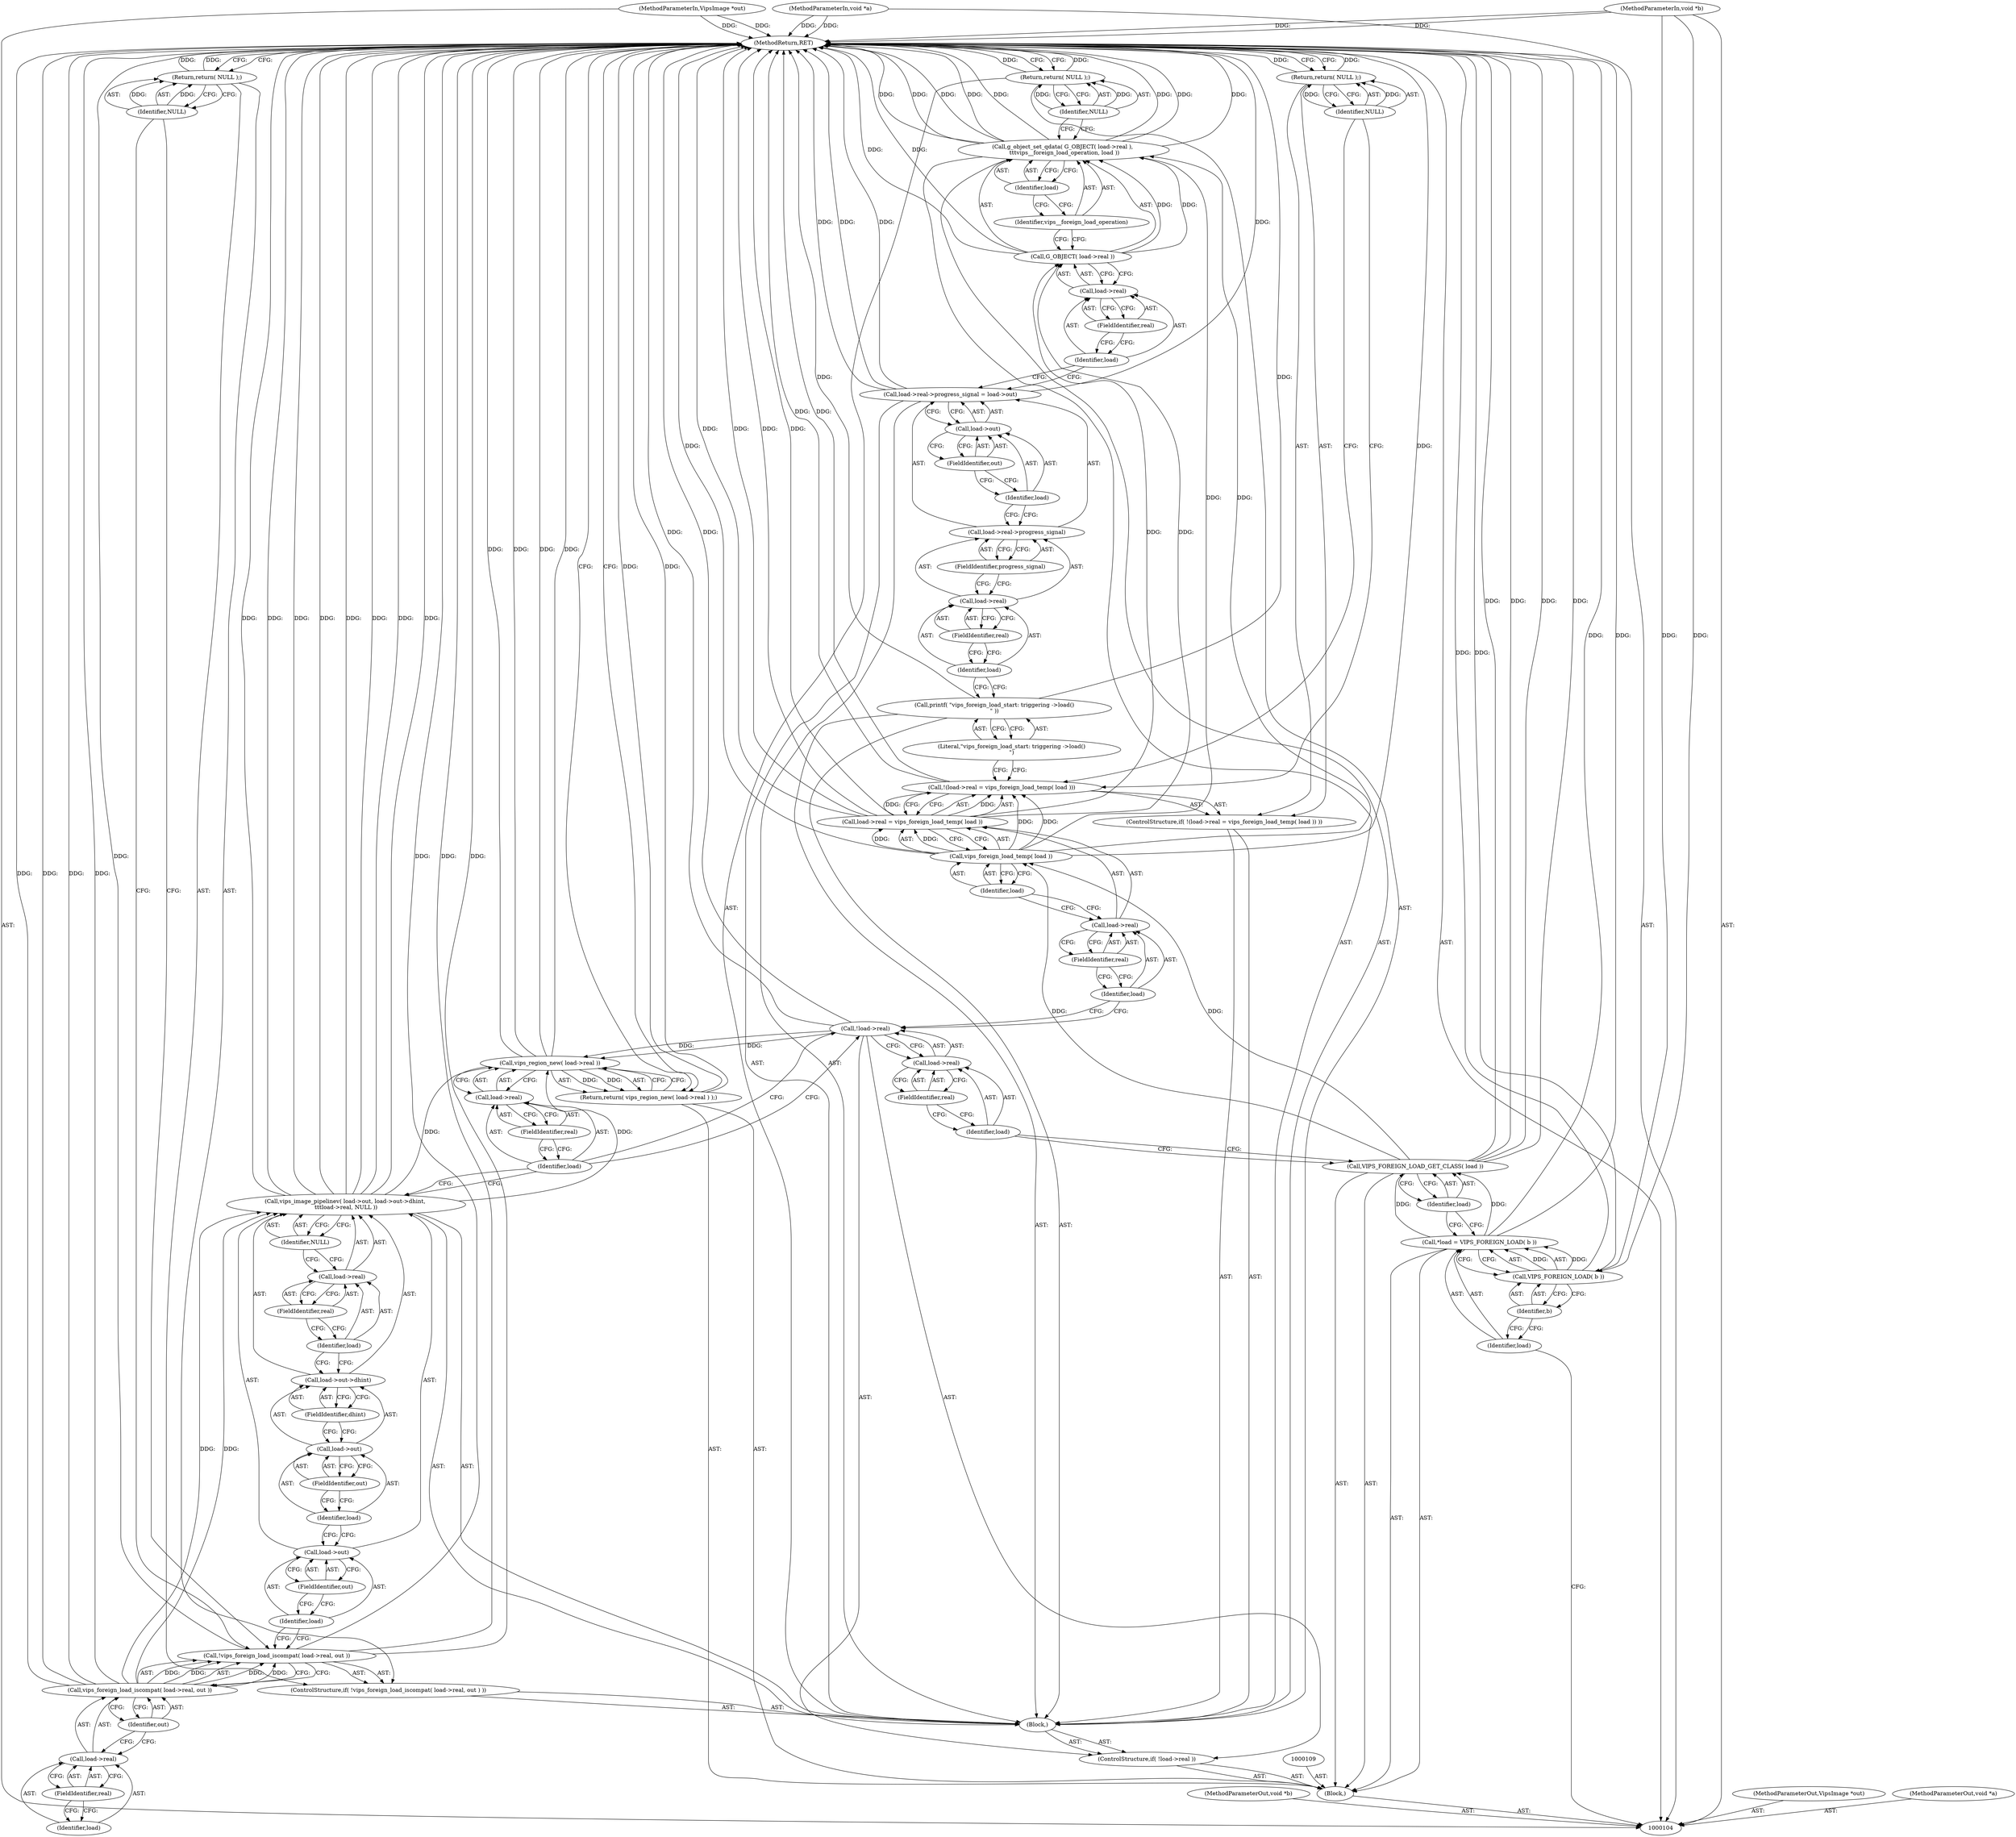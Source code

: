 digraph "1_libvips_20d840e6da15c1574b3ed998bc92f91d1e36c2a5" {
"1000179" [label="(MethodReturn,RET)"];
"1000105" [label="(MethodParameterIn,VipsImage *out)"];
"1000244" [label="(MethodParameterOut,VipsImage *out)"];
"1000106" [label="(MethodParameterIn,void *a)"];
"1000245" [label="(MethodParameterOut,void *a)"];
"1000107" [label="(MethodParameterIn,void *b)"];
"1000246" [label="(MethodParameterOut,void *b)"];
"1000133" [label="(Literal,\"vips_foreign_load_start: triggering ->load()\n\")"];
"1000132" [label="(Call,printf( \"vips_foreign_load_start: triggering ->load()\n\" ))"];
"1000108" [label="(Block,)"];
"1000139" [label="(FieldIdentifier,progress_signal)"];
"1000134" [label="(Call,load->real->progress_signal = load->out)"];
"1000135" [label="(Call,load->real->progress_signal)"];
"1000136" [label="(Call,load->real)"];
"1000137" [label="(Identifier,load)"];
"1000140" [label="(Call,load->out)"];
"1000141" [label="(Identifier,load)"];
"1000142" [label="(FieldIdentifier,out)"];
"1000138" [label="(FieldIdentifier,real)"];
"1000144" [label="(Call,G_OBJECT( load->real ))"];
"1000143" [label="(Call,g_object_set_qdata( G_OBJECT( load->real ), \n \t\t\tvips__foreign_load_operation, load ))"];
"1000145" [label="(Call,load->real)"];
"1000146" [label="(Identifier,load)"];
"1000147" [label="(FieldIdentifier,real)"];
"1000149" [label="(Identifier,load)"];
"1000148" [label="(Identifier,vips__foreign_load_operation)"];
"1000110" [label="(Call,*load = VIPS_FOREIGN_LOAD( b ))"];
"1000111" [label="(Identifier,load)"];
"1000112" [label="(Call,VIPS_FOREIGN_LOAD( b ))"];
"1000113" [label="(Identifier,b)"];
"1000151" [label="(Identifier,NULL)"];
"1000150" [label="(Return,return( NULL );)"];
"1000152" [label="(ControlStructure,if( !vips_foreign_load_iscompat( load->real, out ) ))"];
"1000155" [label="(Call,load->real)"];
"1000156" [label="(Identifier,load)"];
"1000157" [label="(FieldIdentifier,real)"];
"1000158" [label="(Identifier,out)"];
"1000153" [label="(Call,!vips_foreign_load_iscompat( load->real, out ))"];
"1000154" [label="(Call,vips_foreign_load_iscompat( load->real, out ))"];
"1000114" [label="(Call,VIPS_FOREIGN_LOAD_GET_CLASS( load ))"];
"1000115" [label="(Identifier,load)"];
"1000160" [label="(Identifier,NULL)"];
"1000159" [label="(Return,return( NULL );)"];
"1000161" [label="(Call,vips_image_pipelinev( load->out, load->out->dhint, \n\t\t\tload->real, NULL ))"];
"1000162" [label="(Call,load->out)"];
"1000163" [label="(Identifier,load)"];
"1000164" [label="(FieldIdentifier,out)"];
"1000165" [label="(Call,load->out->dhint)"];
"1000166" [label="(Call,load->out)"];
"1000167" [label="(Identifier,load)"];
"1000168" [label="(FieldIdentifier,out)"];
"1000169" [label="(FieldIdentifier,dhint)"];
"1000173" [label="(Identifier,NULL)"];
"1000170" [label="(Call,load->real)"];
"1000171" [label="(Identifier,load)"];
"1000172" [label="(FieldIdentifier,real)"];
"1000174" [label="(Return,return( vips_region_new( load->real ) );)"];
"1000176" [label="(Call,load->real)"];
"1000177" [label="(Identifier,load)"];
"1000178" [label="(FieldIdentifier,real)"];
"1000175" [label="(Call,vips_region_new( load->real ))"];
"1000120" [label="(FieldIdentifier,real)"];
"1000116" [label="(ControlStructure,if( !load->real ))"];
"1000121" [label="(Block,)"];
"1000117" [label="(Call,!load->real)"];
"1000118" [label="(Call,load->real)"];
"1000119" [label="(Identifier,load)"];
"1000127" [label="(FieldIdentifier,real)"];
"1000128" [label="(Call,vips_foreign_load_temp( load ))"];
"1000122" [label="(ControlStructure,if( !(load->real = vips_foreign_load_temp( load )) ))"];
"1000129" [label="(Identifier,load)"];
"1000123" [label="(Call,!(load->real = vips_foreign_load_temp( load )))"];
"1000124" [label="(Call,load->real = vips_foreign_load_temp( load ))"];
"1000125" [label="(Call,load->real)"];
"1000126" [label="(Identifier,load)"];
"1000131" [label="(Identifier,NULL)"];
"1000130" [label="(Return,return( NULL );)"];
"1000179" -> "1000104"  [label="AST: "];
"1000179" -> "1000130"  [label="CFG: "];
"1000179" -> "1000150"  [label="CFG: "];
"1000179" -> "1000159"  [label="CFG: "];
"1000179" -> "1000174"  [label="CFG: "];
"1000117" -> "1000179"  [label="DDG: "];
"1000124" -> "1000179"  [label="DDG: "];
"1000124" -> "1000179"  [label="DDG: "];
"1000107" -> "1000179"  [label="DDG: "];
"1000105" -> "1000179"  [label="DDG: "];
"1000114" -> "1000179"  [label="DDG: "];
"1000114" -> "1000179"  [label="DDG: "];
"1000134" -> "1000179"  [label="DDG: "];
"1000134" -> "1000179"  [label="DDG: "];
"1000153" -> "1000179"  [label="DDG: "];
"1000153" -> "1000179"  [label="DDG: "];
"1000110" -> "1000179"  [label="DDG: "];
"1000161" -> "1000179"  [label="DDG: "];
"1000161" -> "1000179"  [label="DDG: "];
"1000161" -> "1000179"  [label="DDG: "];
"1000161" -> "1000179"  [label="DDG: "];
"1000123" -> "1000179"  [label="DDG: "];
"1000132" -> "1000179"  [label="DDG: "];
"1000128" -> "1000179"  [label="DDG: "];
"1000154" -> "1000179"  [label="DDG: "];
"1000154" -> "1000179"  [label="DDG: "];
"1000143" -> "1000179"  [label="DDG: "];
"1000143" -> "1000179"  [label="DDG: "];
"1000143" -> "1000179"  [label="DDG: "];
"1000143" -> "1000179"  [label="DDG: "];
"1000175" -> "1000179"  [label="DDG: "];
"1000175" -> "1000179"  [label="DDG: "];
"1000112" -> "1000179"  [label="DDG: "];
"1000144" -> "1000179"  [label="DDG: "];
"1000106" -> "1000179"  [label="DDG: "];
"1000130" -> "1000179"  [label="DDG: "];
"1000159" -> "1000179"  [label="DDG: "];
"1000174" -> "1000179"  [label="DDG: "];
"1000150" -> "1000179"  [label="DDG: "];
"1000105" -> "1000104"  [label="AST: "];
"1000105" -> "1000179"  [label="DDG: "];
"1000244" -> "1000104"  [label="AST: "];
"1000106" -> "1000104"  [label="AST: "];
"1000106" -> "1000179"  [label="DDG: "];
"1000245" -> "1000104"  [label="AST: "];
"1000107" -> "1000104"  [label="AST: "];
"1000107" -> "1000179"  [label="DDG: "];
"1000107" -> "1000112"  [label="DDG: "];
"1000246" -> "1000104"  [label="AST: "];
"1000133" -> "1000132"  [label="AST: "];
"1000133" -> "1000123"  [label="CFG: "];
"1000132" -> "1000133"  [label="CFG: "];
"1000132" -> "1000121"  [label="AST: "];
"1000132" -> "1000133"  [label="CFG: "];
"1000133" -> "1000132"  [label="AST: "];
"1000137" -> "1000132"  [label="CFG: "];
"1000132" -> "1000179"  [label="DDG: "];
"1000108" -> "1000104"  [label="AST: "];
"1000109" -> "1000108"  [label="AST: "];
"1000110" -> "1000108"  [label="AST: "];
"1000114" -> "1000108"  [label="AST: "];
"1000116" -> "1000108"  [label="AST: "];
"1000174" -> "1000108"  [label="AST: "];
"1000139" -> "1000135"  [label="AST: "];
"1000139" -> "1000136"  [label="CFG: "];
"1000135" -> "1000139"  [label="CFG: "];
"1000134" -> "1000121"  [label="AST: "];
"1000134" -> "1000140"  [label="CFG: "];
"1000135" -> "1000134"  [label="AST: "];
"1000140" -> "1000134"  [label="AST: "];
"1000146" -> "1000134"  [label="CFG: "];
"1000134" -> "1000179"  [label="DDG: "];
"1000134" -> "1000179"  [label="DDG: "];
"1000135" -> "1000134"  [label="AST: "];
"1000135" -> "1000139"  [label="CFG: "];
"1000136" -> "1000135"  [label="AST: "];
"1000139" -> "1000135"  [label="AST: "];
"1000141" -> "1000135"  [label="CFG: "];
"1000136" -> "1000135"  [label="AST: "];
"1000136" -> "1000138"  [label="CFG: "];
"1000137" -> "1000136"  [label="AST: "];
"1000138" -> "1000136"  [label="AST: "];
"1000139" -> "1000136"  [label="CFG: "];
"1000137" -> "1000136"  [label="AST: "];
"1000137" -> "1000132"  [label="CFG: "];
"1000138" -> "1000137"  [label="CFG: "];
"1000140" -> "1000134"  [label="AST: "];
"1000140" -> "1000142"  [label="CFG: "];
"1000141" -> "1000140"  [label="AST: "];
"1000142" -> "1000140"  [label="AST: "];
"1000134" -> "1000140"  [label="CFG: "];
"1000141" -> "1000140"  [label="AST: "];
"1000141" -> "1000135"  [label="CFG: "];
"1000142" -> "1000141"  [label="CFG: "];
"1000142" -> "1000140"  [label="AST: "];
"1000142" -> "1000141"  [label="CFG: "];
"1000140" -> "1000142"  [label="CFG: "];
"1000138" -> "1000136"  [label="AST: "];
"1000138" -> "1000137"  [label="CFG: "];
"1000136" -> "1000138"  [label="CFG: "];
"1000144" -> "1000143"  [label="AST: "];
"1000144" -> "1000145"  [label="CFG: "];
"1000145" -> "1000144"  [label="AST: "];
"1000148" -> "1000144"  [label="CFG: "];
"1000144" -> "1000179"  [label="DDG: "];
"1000144" -> "1000143"  [label="DDG: "];
"1000124" -> "1000144"  [label="DDG: "];
"1000143" -> "1000121"  [label="AST: "];
"1000143" -> "1000149"  [label="CFG: "];
"1000144" -> "1000143"  [label="AST: "];
"1000148" -> "1000143"  [label="AST: "];
"1000149" -> "1000143"  [label="AST: "];
"1000151" -> "1000143"  [label="CFG: "];
"1000143" -> "1000179"  [label="DDG: "];
"1000143" -> "1000179"  [label="DDG: "];
"1000143" -> "1000179"  [label="DDG: "];
"1000143" -> "1000179"  [label="DDG: "];
"1000144" -> "1000143"  [label="DDG: "];
"1000128" -> "1000143"  [label="DDG: "];
"1000145" -> "1000144"  [label="AST: "];
"1000145" -> "1000147"  [label="CFG: "];
"1000146" -> "1000145"  [label="AST: "];
"1000147" -> "1000145"  [label="AST: "];
"1000144" -> "1000145"  [label="CFG: "];
"1000146" -> "1000145"  [label="AST: "];
"1000146" -> "1000134"  [label="CFG: "];
"1000147" -> "1000146"  [label="CFG: "];
"1000147" -> "1000145"  [label="AST: "];
"1000147" -> "1000146"  [label="CFG: "];
"1000145" -> "1000147"  [label="CFG: "];
"1000149" -> "1000143"  [label="AST: "];
"1000149" -> "1000148"  [label="CFG: "];
"1000143" -> "1000149"  [label="CFG: "];
"1000148" -> "1000143"  [label="AST: "];
"1000148" -> "1000144"  [label="CFG: "];
"1000149" -> "1000148"  [label="CFG: "];
"1000110" -> "1000108"  [label="AST: "];
"1000110" -> "1000112"  [label="CFG: "];
"1000111" -> "1000110"  [label="AST: "];
"1000112" -> "1000110"  [label="AST: "];
"1000115" -> "1000110"  [label="CFG: "];
"1000110" -> "1000179"  [label="DDG: "];
"1000112" -> "1000110"  [label="DDG: "];
"1000110" -> "1000114"  [label="DDG: "];
"1000111" -> "1000110"  [label="AST: "];
"1000111" -> "1000104"  [label="CFG: "];
"1000113" -> "1000111"  [label="CFG: "];
"1000112" -> "1000110"  [label="AST: "];
"1000112" -> "1000113"  [label="CFG: "];
"1000113" -> "1000112"  [label="AST: "];
"1000110" -> "1000112"  [label="CFG: "];
"1000112" -> "1000179"  [label="DDG: "];
"1000112" -> "1000110"  [label="DDG: "];
"1000107" -> "1000112"  [label="DDG: "];
"1000113" -> "1000112"  [label="AST: "];
"1000113" -> "1000111"  [label="CFG: "];
"1000112" -> "1000113"  [label="CFG: "];
"1000151" -> "1000150"  [label="AST: "];
"1000151" -> "1000143"  [label="CFG: "];
"1000150" -> "1000151"  [label="CFG: "];
"1000151" -> "1000150"  [label="DDG: "];
"1000150" -> "1000121"  [label="AST: "];
"1000150" -> "1000151"  [label="CFG: "];
"1000151" -> "1000150"  [label="AST: "];
"1000179" -> "1000150"  [label="CFG: "];
"1000150" -> "1000179"  [label="DDG: "];
"1000151" -> "1000150"  [label="DDG: "];
"1000152" -> "1000121"  [label="AST: "];
"1000153" -> "1000152"  [label="AST: "];
"1000159" -> "1000152"  [label="AST: "];
"1000155" -> "1000154"  [label="AST: "];
"1000155" -> "1000157"  [label="CFG: "];
"1000156" -> "1000155"  [label="AST: "];
"1000157" -> "1000155"  [label="AST: "];
"1000158" -> "1000155"  [label="CFG: "];
"1000156" -> "1000155"  [label="AST: "];
"1000157" -> "1000156"  [label="CFG: "];
"1000157" -> "1000155"  [label="AST: "];
"1000157" -> "1000156"  [label="CFG: "];
"1000155" -> "1000157"  [label="CFG: "];
"1000158" -> "1000154"  [label="AST: "];
"1000158" -> "1000155"  [label="CFG: "];
"1000154" -> "1000158"  [label="CFG: "];
"1000153" -> "1000152"  [label="AST: "];
"1000153" -> "1000154"  [label="CFG: "];
"1000154" -> "1000153"  [label="AST: "];
"1000160" -> "1000153"  [label="CFG: "];
"1000163" -> "1000153"  [label="CFG: "];
"1000153" -> "1000179"  [label="DDG: "];
"1000153" -> "1000179"  [label="DDG: "];
"1000154" -> "1000153"  [label="DDG: "];
"1000154" -> "1000153"  [label="DDG: "];
"1000154" -> "1000153"  [label="AST: "];
"1000154" -> "1000158"  [label="CFG: "];
"1000155" -> "1000154"  [label="AST: "];
"1000158" -> "1000154"  [label="AST: "];
"1000153" -> "1000154"  [label="CFG: "];
"1000154" -> "1000179"  [label="DDG: "];
"1000154" -> "1000179"  [label="DDG: "];
"1000154" -> "1000153"  [label="DDG: "];
"1000154" -> "1000153"  [label="DDG: "];
"1000154" -> "1000161"  [label="DDG: "];
"1000114" -> "1000108"  [label="AST: "];
"1000114" -> "1000115"  [label="CFG: "];
"1000115" -> "1000114"  [label="AST: "];
"1000119" -> "1000114"  [label="CFG: "];
"1000114" -> "1000179"  [label="DDG: "];
"1000114" -> "1000179"  [label="DDG: "];
"1000110" -> "1000114"  [label="DDG: "];
"1000114" -> "1000128"  [label="DDG: "];
"1000115" -> "1000114"  [label="AST: "];
"1000115" -> "1000110"  [label="CFG: "];
"1000114" -> "1000115"  [label="CFG: "];
"1000160" -> "1000159"  [label="AST: "];
"1000160" -> "1000153"  [label="CFG: "];
"1000159" -> "1000160"  [label="CFG: "];
"1000160" -> "1000159"  [label="DDG: "];
"1000159" -> "1000152"  [label="AST: "];
"1000159" -> "1000160"  [label="CFG: "];
"1000160" -> "1000159"  [label="AST: "];
"1000179" -> "1000159"  [label="CFG: "];
"1000159" -> "1000179"  [label="DDG: "];
"1000160" -> "1000159"  [label="DDG: "];
"1000161" -> "1000121"  [label="AST: "];
"1000161" -> "1000173"  [label="CFG: "];
"1000162" -> "1000161"  [label="AST: "];
"1000165" -> "1000161"  [label="AST: "];
"1000170" -> "1000161"  [label="AST: "];
"1000173" -> "1000161"  [label="AST: "];
"1000177" -> "1000161"  [label="CFG: "];
"1000161" -> "1000179"  [label="DDG: "];
"1000161" -> "1000179"  [label="DDG: "];
"1000161" -> "1000179"  [label="DDG: "];
"1000161" -> "1000179"  [label="DDG: "];
"1000154" -> "1000161"  [label="DDG: "];
"1000161" -> "1000175"  [label="DDG: "];
"1000162" -> "1000161"  [label="AST: "];
"1000162" -> "1000164"  [label="CFG: "];
"1000163" -> "1000162"  [label="AST: "];
"1000164" -> "1000162"  [label="AST: "];
"1000167" -> "1000162"  [label="CFG: "];
"1000163" -> "1000162"  [label="AST: "];
"1000163" -> "1000153"  [label="CFG: "];
"1000164" -> "1000163"  [label="CFG: "];
"1000164" -> "1000162"  [label="AST: "];
"1000164" -> "1000163"  [label="CFG: "];
"1000162" -> "1000164"  [label="CFG: "];
"1000165" -> "1000161"  [label="AST: "];
"1000165" -> "1000169"  [label="CFG: "];
"1000166" -> "1000165"  [label="AST: "];
"1000169" -> "1000165"  [label="AST: "];
"1000171" -> "1000165"  [label="CFG: "];
"1000166" -> "1000165"  [label="AST: "];
"1000166" -> "1000168"  [label="CFG: "];
"1000167" -> "1000166"  [label="AST: "];
"1000168" -> "1000166"  [label="AST: "];
"1000169" -> "1000166"  [label="CFG: "];
"1000167" -> "1000166"  [label="AST: "];
"1000167" -> "1000162"  [label="CFG: "];
"1000168" -> "1000167"  [label="CFG: "];
"1000168" -> "1000166"  [label="AST: "];
"1000168" -> "1000167"  [label="CFG: "];
"1000166" -> "1000168"  [label="CFG: "];
"1000169" -> "1000165"  [label="AST: "];
"1000169" -> "1000166"  [label="CFG: "];
"1000165" -> "1000169"  [label="CFG: "];
"1000173" -> "1000161"  [label="AST: "];
"1000173" -> "1000170"  [label="CFG: "];
"1000161" -> "1000173"  [label="CFG: "];
"1000170" -> "1000161"  [label="AST: "];
"1000170" -> "1000172"  [label="CFG: "];
"1000171" -> "1000170"  [label="AST: "];
"1000172" -> "1000170"  [label="AST: "];
"1000173" -> "1000170"  [label="CFG: "];
"1000171" -> "1000170"  [label="AST: "];
"1000171" -> "1000165"  [label="CFG: "];
"1000172" -> "1000171"  [label="CFG: "];
"1000172" -> "1000170"  [label="AST: "];
"1000172" -> "1000171"  [label="CFG: "];
"1000170" -> "1000172"  [label="CFG: "];
"1000174" -> "1000108"  [label="AST: "];
"1000174" -> "1000175"  [label="CFG: "];
"1000175" -> "1000174"  [label="AST: "];
"1000179" -> "1000174"  [label="CFG: "];
"1000174" -> "1000179"  [label="DDG: "];
"1000175" -> "1000174"  [label="DDG: "];
"1000176" -> "1000175"  [label="AST: "];
"1000176" -> "1000178"  [label="CFG: "];
"1000177" -> "1000176"  [label="AST: "];
"1000178" -> "1000176"  [label="AST: "];
"1000175" -> "1000176"  [label="CFG: "];
"1000177" -> "1000176"  [label="AST: "];
"1000177" -> "1000161"  [label="CFG: "];
"1000177" -> "1000117"  [label="CFG: "];
"1000178" -> "1000177"  [label="CFG: "];
"1000178" -> "1000176"  [label="AST: "];
"1000178" -> "1000177"  [label="CFG: "];
"1000176" -> "1000178"  [label="CFG: "];
"1000175" -> "1000174"  [label="AST: "];
"1000175" -> "1000176"  [label="CFG: "];
"1000176" -> "1000175"  [label="AST: "];
"1000174" -> "1000175"  [label="CFG: "];
"1000175" -> "1000179"  [label="DDG: "];
"1000175" -> "1000179"  [label="DDG: "];
"1000175" -> "1000174"  [label="DDG: "];
"1000117" -> "1000175"  [label="DDG: "];
"1000161" -> "1000175"  [label="DDG: "];
"1000120" -> "1000118"  [label="AST: "];
"1000120" -> "1000119"  [label="CFG: "];
"1000118" -> "1000120"  [label="CFG: "];
"1000116" -> "1000108"  [label="AST: "];
"1000117" -> "1000116"  [label="AST: "];
"1000121" -> "1000116"  [label="AST: "];
"1000121" -> "1000116"  [label="AST: "];
"1000122" -> "1000121"  [label="AST: "];
"1000132" -> "1000121"  [label="AST: "];
"1000134" -> "1000121"  [label="AST: "];
"1000143" -> "1000121"  [label="AST: "];
"1000150" -> "1000121"  [label="AST: "];
"1000152" -> "1000121"  [label="AST: "];
"1000161" -> "1000121"  [label="AST: "];
"1000117" -> "1000116"  [label="AST: "];
"1000117" -> "1000118"  [label="CFG: "];
"1000118" -> "1000117"  [label="AST: "];
"1000126" -> "1000117"  [label="CFG: "];
"1000177" -> "1000117"  [label="CFG: "];
"1000117" -> "1000179"  [label="DDG: "];
"1000117" -> "1000175"  [label="DDG: "];
"1000118" -> "1000117"  [label="AST: "];
"1000118" -> "1000120"  [label="CFG: "];
"1000119" -> "1000118"  [label="AST: "];
"1000120" -> "1000118"  [label="AST: "];
"1000117" -> "1000118"  [label="CFG: "];
"1000119" -> "1000118"  [label="AST: "];
"1000119" -> "1000114"  [label="CFG: "];
"1000120" -> "1000119"  [label="CFG: "];
"1000127" -> "1000125"  [label="AST: "];
"1000127" -> "1000126"  [label="CFG: "];
"1000125" -> "1000127"  [label="CFG: "];
"1000128" -> "1000124"  [label="AST: "];
"1000128" -> "1000129"  [label="CFG: "];
"1000129" -> "1000128"  [label="AST: "];
"1000124" -> "1000128"  [label="CFG: "];
"1000128" -> "1000179"  [label="DDG: "];
"1000128" -> "1000123"  [label="DDG: "];
"1000128" -> "1000124"  [label="DDG: "];
"1000114" -> "1000128"  [label="DDG: "];
"1000128" -> "1000143"  [label="DDG: "];
"1000122" -> "1000121"  [label="AST: "];
"1000123" -> "1000122"  [label="AST: "];
"1000130" -> "1000122"  [label="AST: "];
"1000129" -> "1000128"  [label="AST: "];
"1000129" -> "1000125"  [label="CFG: "];
"1000128" -> "1000129"  [label="CFG: "];
"1000123" -> "1000122"  [label="AST: "];
"1000123" -> "1000124"  [label="CFG: "];
"1000124" -> "1000123"  [label="AST: "];
"1000131" -> "1000123"  [label="CFG: "];
"1000133" -> "1000123"  [label="CFG: "];
"1000123" -> "1000179"  [label="DDG: "];
"1000124" -> "1000123"  [label="DDG: "];
"1000128" -> "1000123"  [label="DDG: "];
"1000124" -> "1000123"  [label="AST: "];
"1000124" -> "1000128"  [label="CFG: "];
"1000125" -> "1000124"  [label="AST: "];
"1000128" -> "1000124"  [label="AST: "];
"1000123" -> "1000124"  [label="CFG: "];
"1000124" -> "1000179"  [label="DDG: "];
"1000124" -> "1000179"  [label="DDG: "];
"1000124" -> "1000123"  [label="DDG: "];
"1000128" -> "1000124"  [label="DDG: "];
"1000124" -> "1000144"  [label="DDG: "];
"1000125" -> "1000124"  [label="AST: "];
"1000125" -> "1000127"  [label="CFG: "];
"1000126" -> "1000125"  [label="AST: "];
"1000127" -> "1000125"  [label="AST: "];
"1000129" -> "1000125"  [label="CFG: "];
"1000126" -> "1000125"  [label="AST: "];
"1000126" -> "1000117"  [label="CFG: "];
"1000127" -> "1000126"  [label="CFG: "];
"1000131" -> "1000130"  [label="AST: "];
"1000131" -> "1000123"  [label="CFG: "];
"1000130" -> "1000131"  [label="CFG: "];
"1000131" -> "1000130"  [label="DDG: "];
"1000130" -> "1000122"  [label="AST: "];
"1000130" -> "1000131"  [label="CFG: "];
"1000131" -> "1000130"  [label="AST: "];
"1000179" -> "1000130"  [label="CFG: "];
"1000130" -> "1000179"  [label="DDG: "];
"1000131" -> "1000130"  [label="DDG: "];
}
